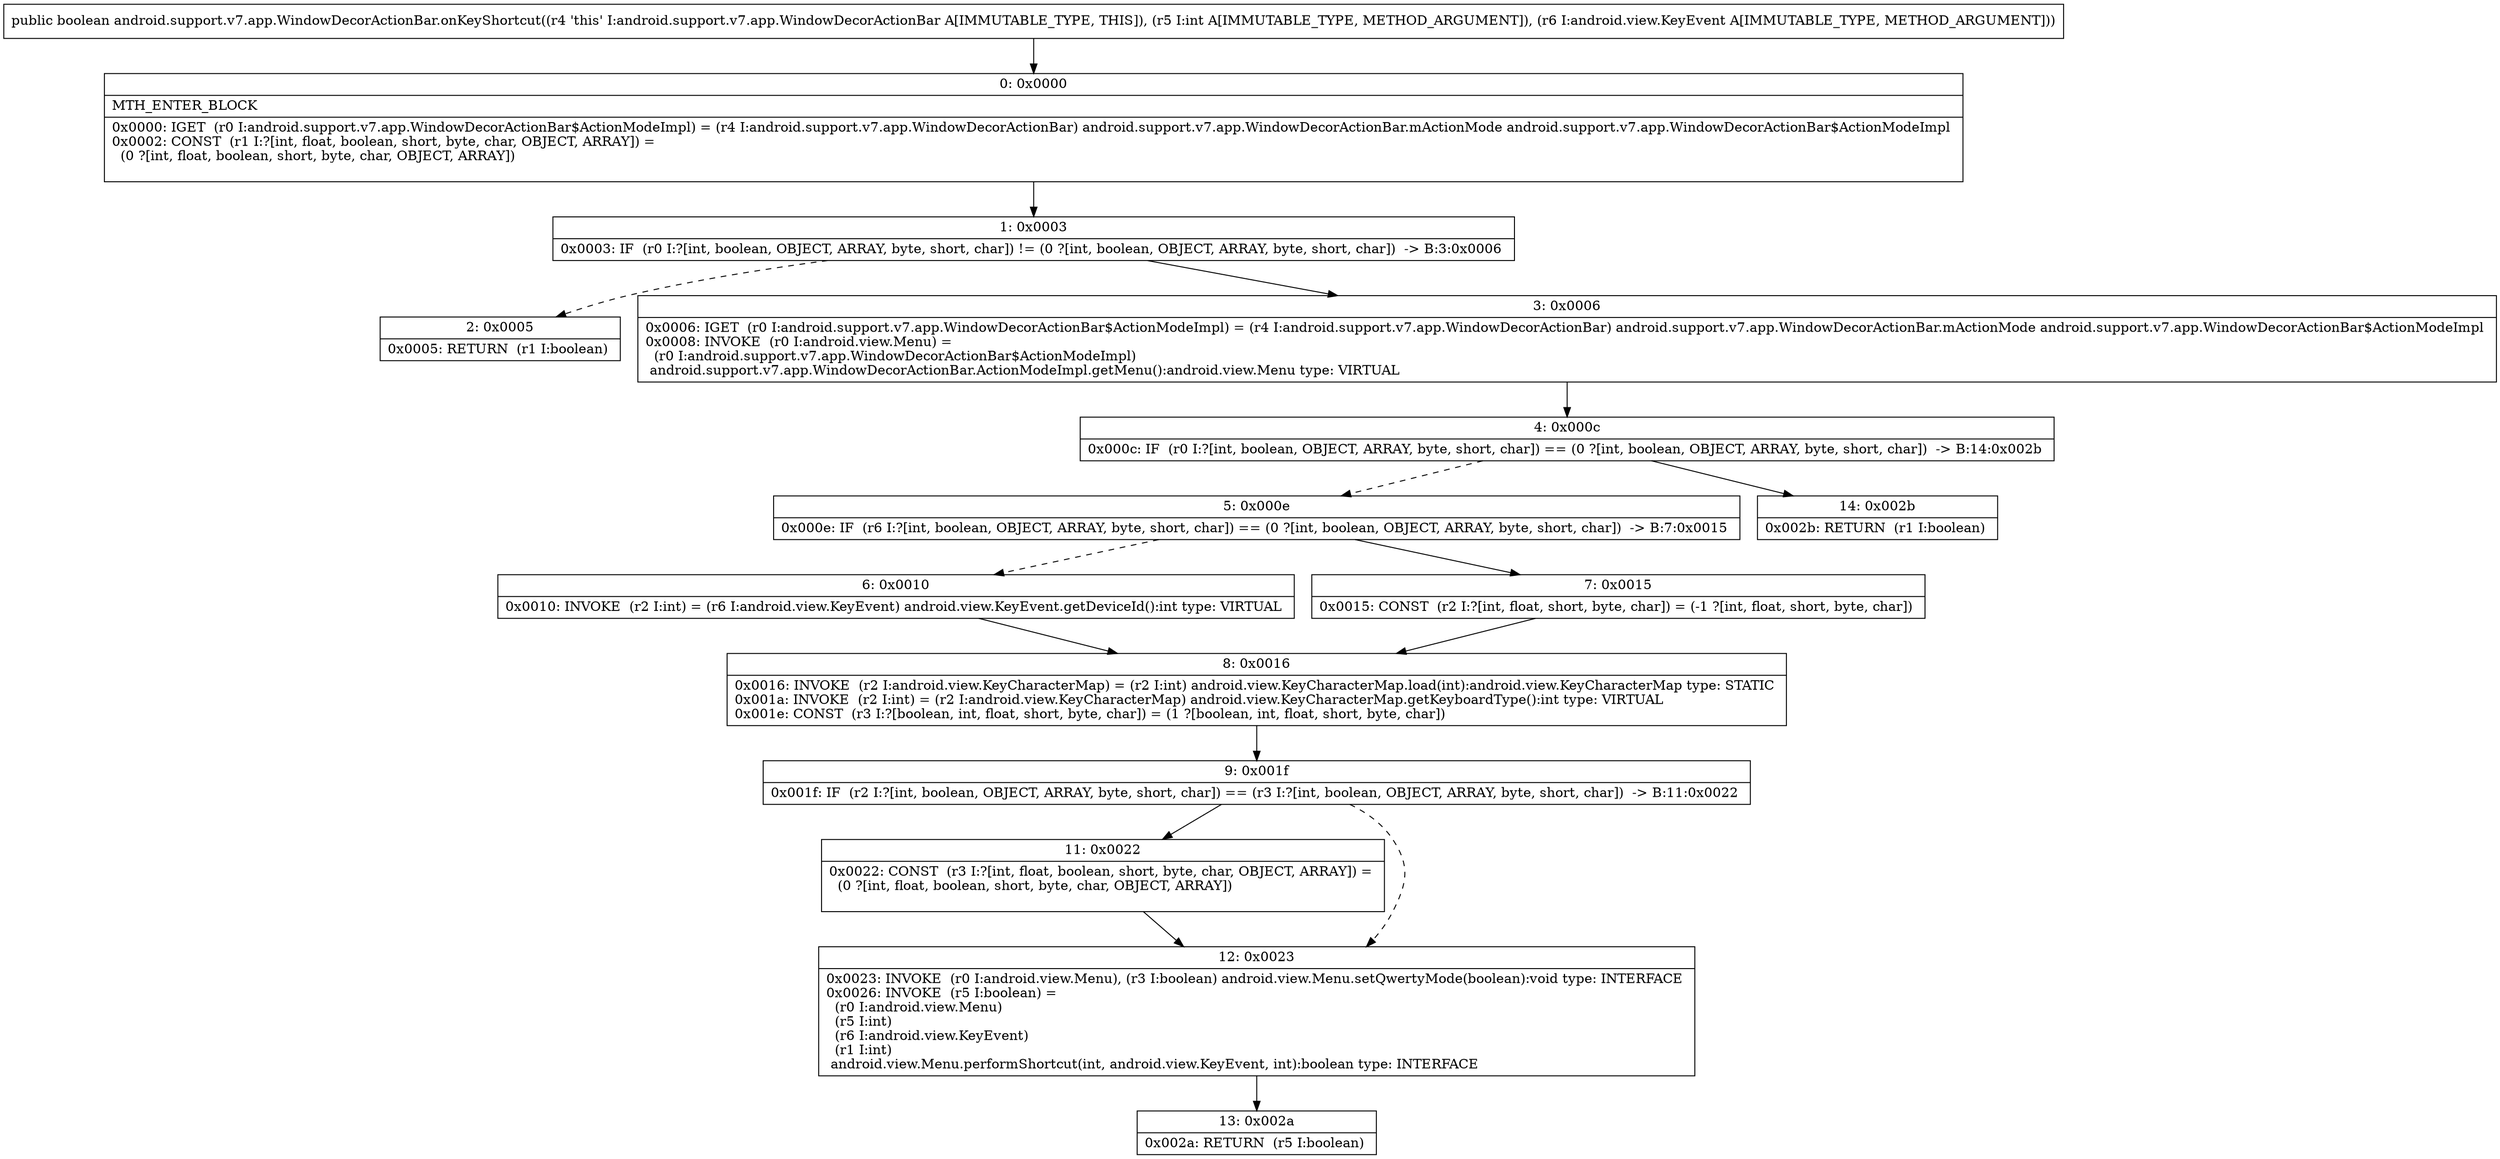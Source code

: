 digraph "CFG forandroid.support.v7.app.WindowDecorActionBar.onKeyShortcut(ILandroid\/view\/KeyEvent;)Z" {
Node_0 [shape=record,label="{0\:\ 0x0000|MTH_ENTER_BLOCK\l|0x0000: IGET  (r0 I:android.support.v7.app.WindowDecorActionBar$ActionModeImpl) = (r4 I:android.support.v7.app.WindowDecorActionBar) android.support.v7.app.WindowDecorActionBar.mActionMode android.support.v7.app.WindowDecorActionBar$ActionModeImpl \l0x0002: CONST  (r1 I:?[int, float, boolean, short, byte, char, OBJECT, ARRAY]) = \l  (0 ?[int, float, boolean, short, byte, char, OBJECT, ARRAY])\l \l}"];
Node_1 [shape=record,label="{1\:\ 0x0003|0x0003: IF  (r0 I:?[int, boolean, OBJECT, ARRAY, byte, short, char]) != (0 ?[int, boolean, OBJECT, ARRAY, byte, short, char])  \-\> B:3:0x0006 \l}"];
Node_2 [shape=record,label="{2\:\ 0x0005|0x0005: RETURN  (r1 I:boolean) \l}"];
Node_3 [shape=record,label="{3\:\ 0x0006|0x0006: IGET  (r0 I:android.support.v7.app.WindowDecorActionBar$ActionModeImpl) = (r4 I:android.support.v7.app.WindowDecorActionBar) android.support.v7.app.WindowDecorActionBar.mActionMode android.support.v7.app.WindowDecorActionBar$ActionModeImpl \l0x0008: INVOKE  (r0 I:android.view.Menu) = \l  (r0 I:android.support.v7.app.WindowDecorActionBar$ActionModeImpl)\l android.support.v7.app.WindowDecorActionBar.ActionModeImpl.getMenu():android.view.Menu type: VIRTUAL \l}"];
Node_4 [shape=record,label="{4\:\ 0x000c|0x000c: IF  (r0 I:?[int, boolean, OBJECT, ARRAY, byte, short, char]) == (0 ?[int, boolean, OBJECT, ARRAY, byte, short, char])  \-\> B:14:0x002b \l}"];
Node_5 [shape=record,label="{5\:\ 0x000e|0x000e: IF  (r6 I:?[int, boolean, OBJECT, ARRAY, byte, short, char]) == (0 ?[int, boolean, OBJECT, ARRAY, byte, short, char])  \-\> B:7:0x0015 \l}"];
Node_6 [shape=record,label="{6\:\ 0x0010|0x0010: INVOKE  (r2 I:int) = (r6 I:android.view.KeyEvent) android.view.KeyEvent.getDeviceId():int type: VIRTUAL \l}"];
Node_7 [shape=record,label="{7\:\ 0x0015|0x0015: CONST  (r2 I:?[int, float, short, byte, char]) = (\-1 ?[int, float, short, byte, char]) \l}"];
Node_8 [shape=record,label="{8\:\ 0x0016|0x0016: INVOKE  (r2 I:android.view.KeyCharacterMap) = (r2 I:int) android.view.KeyCharacterMap.load(int):android.view.KeyCharacterMap type: STATIC \l0x001a: INVOKE  (r2 I:int) = (r2 I:android.view.KeyCharacterMap) android.view.KeyCharacterMap.getKeyboardType():int type: VIRTUAL \l0x001e: CONST  (r3 I:?[boolean, int, float, short, byte, char]) = (1 ?[boolean, int, float, short, byte, char]) \l}"];
Node_9 [shape=record,label="{9\:\ 0x001f|0x001f: IF  (r2 I:?[int, boolean, OBJECT, ARRAY, byte, short, char]) == (r3 I:?[int, boolean, OBJECT, ARRAY, byte, short, char])  \-\> B:11:0x0022 \l}"];
Node_11 [shape=record,label="{11\:\ 0x0022|0x0022: CONST  (r3 I:?[int, float, boolean, short, byte, char, OBJECT, ARRAY]) = \l  (0 ?[int, float, boolean, short, byte, char, OBJECT, ARRAY])\l \l}"];
Node_12 [shape=record,label="{12\:\ 0x0023|0x0023: INVOKE  (r0 I:android.view.Menu), (r3 I:boolean) android.view.Menu.setQwertyMode(boolean):void type: INTERFACE \l0x0026: INVOKE  (r5 I:boolean) = \l  (r0 I:android.view.Menu)\l  (r5 I:int)\l  (r6 I:android.view.KeyEvent)\l  (r1 I:int)\l android.view.Menu.performShortcut(int, android.view.KeyEvent, int):boolean type: INTERFACE \l}"];
Node_13 [shape=record,label="{13\:\ 0x002a|0x002a: RETURN  (r5 I:boolean) \l}"];
Node_14 [shape=record,label="{14\:\ 0x002b|0x002b: RETURN  (r1 I:boolean) \l}"];
MethodNode[shape=record,label="{public boolean android.support.v7.app.WindowDecorActionBar.onKeyShortcut((r4 'this' I:android.support.v7.app.WindowDecorActionBar A[IMMUTABLE_TYPE, THIS]), (r5 I:int A[IMMUTABLE_TYPE, METHOD_ARGUMENT]), (r6 I:android.view.KeyEvent A[IMMUTABLE_TYPE, METHOD_ARGUMENT])) }"];
MethodNode -> Node_0;
Node_0 -> Node_1;
Node_1 -> Node_2[style=dashed];
Node_1 -> Node_3;
Node_3 -> Node_4;
Node_4 -> Node_5[style=dashed];
Node_4 -> Node_14;
Node_5 -> Node_6[style=dashed];
Node_5 -> Node_7;
Node_6 -> Node_8;
Node_7 -> Node_8;
Node_8 -> Node_9;
Node_9 -> Node_11;
Node_9 -> Node_12[style=dashed];
Node_11 -> Node_12;
Node_12 -> Node_13;
}

